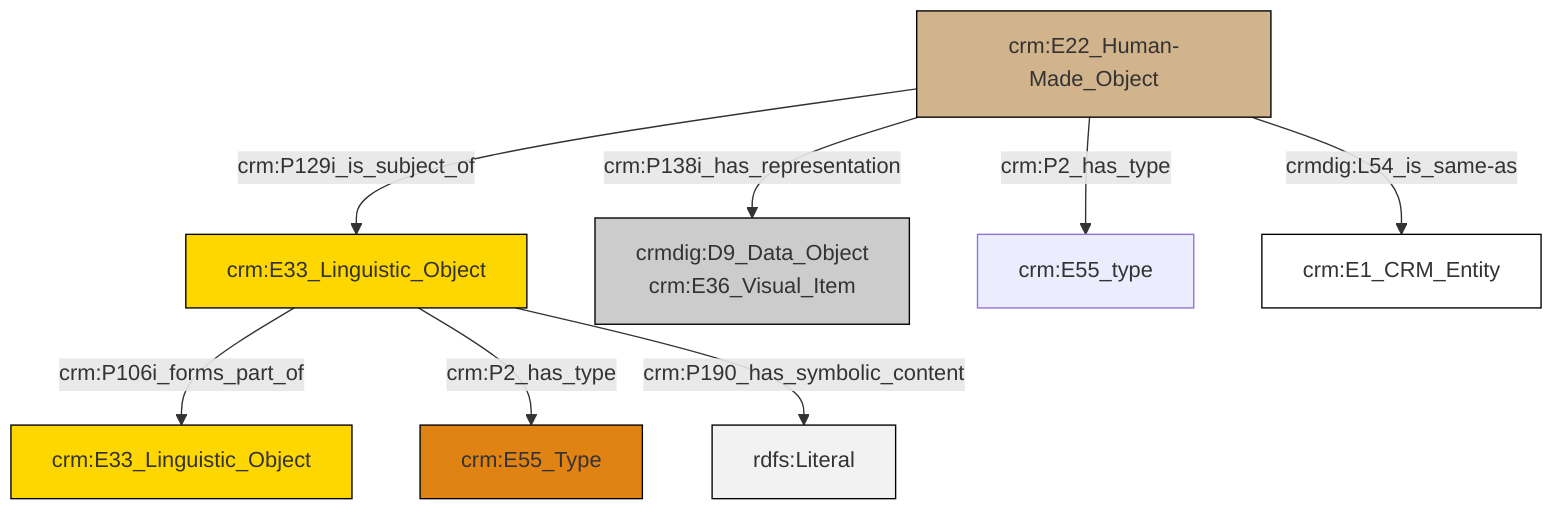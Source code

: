 graph TD
classDef Literal fill:#f2f2f2,stroke:#000000;
classDef CRM_Entity fill:#FFFFFF,stroke:#000000;
classDef Temporal_Entity fill:#00C9E6, stroke:#000000;
classDef Type fill:#E18312, stroke:#000000;
classDef Time-Span fill:#2C9C91, stroke:#000000;
classDef Appellation fill:#FFEB7F, stroke:#000000;
classDef Place fill:#008836, stroke:#000000;
classDef Persistent_Item fill:#B266B2, stroke:#000000;
classDef Conceptual_Object fill:#FFD700, stroke:#000000;
classDef Physical_Thing fill:#D2B48C, stroke:#000000;
classDef Actor fill:#f58aad, stroke:#000000;
classDef PC_Classes fill:#4ce600, stroke:#000000;
classDef Multi fill:#cccccc,stroke:#000000;

0["crm:E33_Linguistic_Object"]:::Conceptual_Object -->|crm:P106i_forms_part_of| 1["crm:E33_Linguistic_Object"]:::Conceptual_Object
4["crm:E22_Human-Made_Object"]:::Physical_Thing -->|crm:P138i_has_representation| 5["crmdig:D9_Data_Object<br>crm:E36_Visual_Item"]:::Multi
0["crm:E33_Linguistic_Object"]:::Conceptual_Object -->|crm:P2_has_type| 2["crm:E55_Type"]:::Type
4["crm:E22_Human-Made_Object"]:::Physical_Thing -->|crm:P2_has_type| 7["crm:E55_type"]:::Default
4["crm:E22_Human-Made_Object"]:::Physical_Thing -->|crm:P129i_is_subject_of| 0["crm:E33_Linguistic_Object"]:::Conceptual_Object
4["crm:E22_Human-Made_Object"]:::Physical_Thing -->|crmdig:L54_is_same-as| 9["crm:E1_CRM_Entity"]:::CRM_Entity
0["crm:E33_Linguistic_Object"]:::Conceptual_Object -->|crm:P190_has_symbolic_content| 16[rdfs:Literal]:::Literal